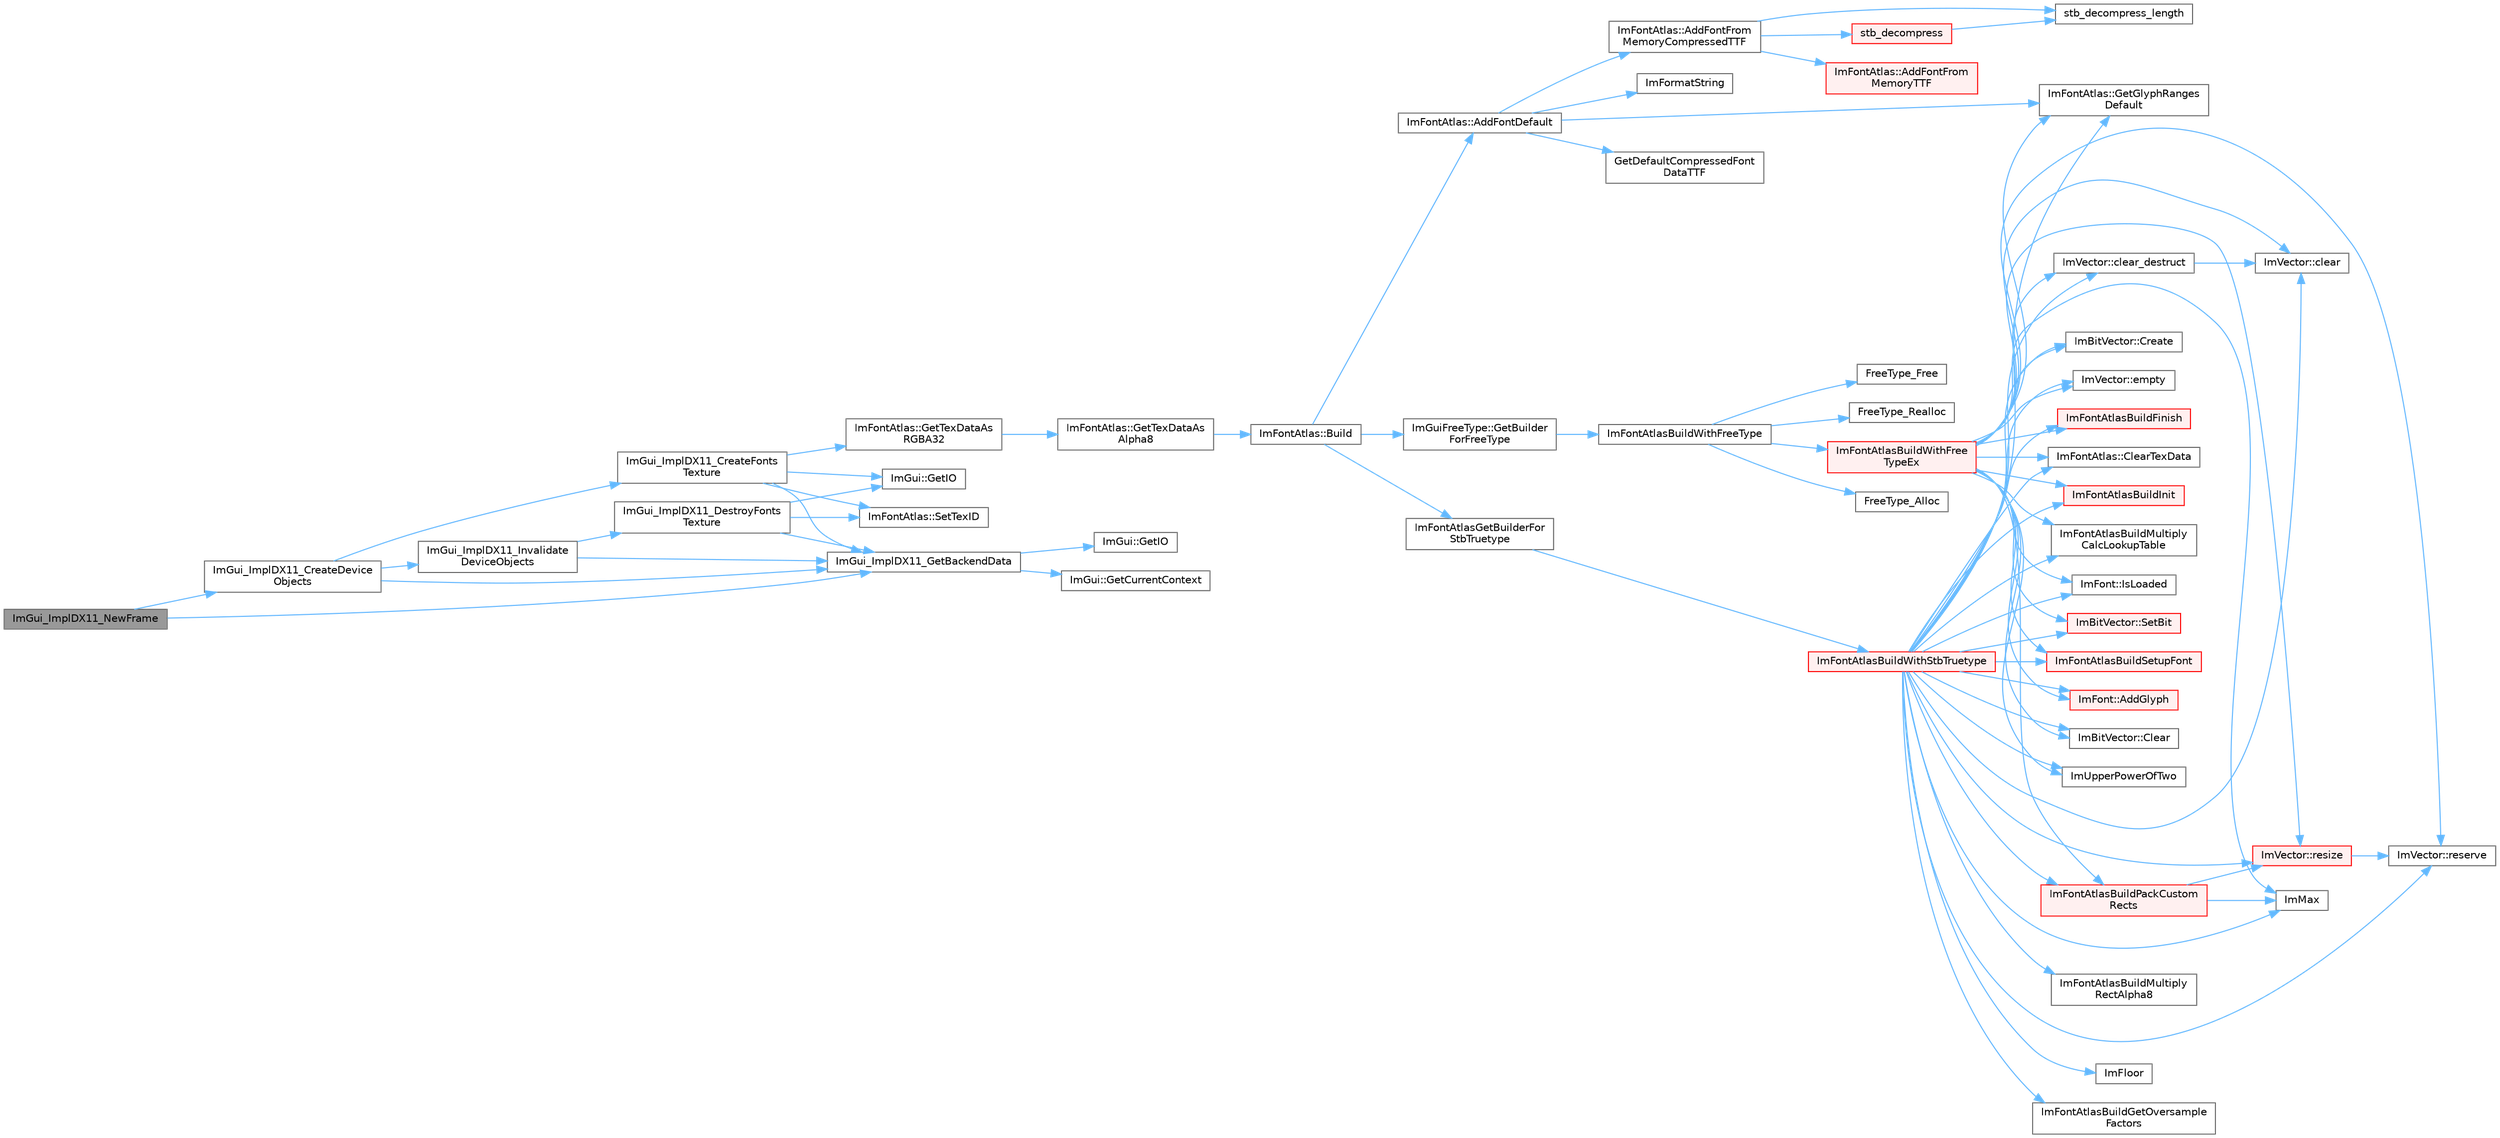digraph "ImGui_ImplDX11_NewFrame"
{
 // LATEX_PDF_SIZE
  bgcolor="transparent";
  edge [fontname=Helvetica,fontsize=10,labelfontname=Helvetica,labelfontsize=10];
  node [fontname=Helvetica,fontsize=10,shape=box,height=0.2,width=0.4];
  rankdir="LR";
  Node1 [id="Node000001",label="ImGui_ImplDX11_NewFrame",height=0.2,width=0.4,color="gray40", fillcolor="grey60", style="filled", fontcolor="black",tooltip=" "];
  Node1 -> Node2 [id="edge81_Node000001_Node000002",color="steelblue1",style="solid",tooltip=" "];
  Node2 [id="Node000002",label="ImGui_ImplDX11_CreateDevice\lObjects",height=0.2,width=0.4,color="grey40", fillcolor="white", style="filled",URL="$imgui__impl__dx11_8cpp.html#aef205e132b1e823fd6ab4c50e930ed4c",tooltip=" "];
  Node2 -> Node3 [id="edge82_Node000002_Node000003",color="steelblue1",style="solid",tooltip=" "];
  Node3 [id="Node000003",label="ImGui_ImplDX11_CreateFonts\lTexture",height=0.2,width=0.4,color="grey40", fillcolor="white", style="filled",URL="$imgui__impl__dx11_8cpp.html#a12582d810ff5c7100666bd36f12e85b6",tooltip=" "];
  Node3 -> Node4 [id="edge83_Node000003_Node000004",color="steelblue1",style="solid",tooltip=" "];
  Node4 [id="Node000004",label="ImGui::GetIO",height=0.2,width=0.4,color="grey40", fillcolor="white", style="filled",URL="$namespace_im_gui.html#a3179e560812f878f3961ce803a5d9302",tooltip=" "];
  Node3 -> Node5 [id="edge84_Node000003_Node000005",color="steelblue1",style="solid",tooltip=" "];
  Node5 [id="Node000005",label="ImFontAtlas::GetTexDataAs\lRGBA32",height=0.2,width=0.4,color="grey40", fillcolor="white", style="filled",URL="$struct_im_font_atlas.html#a8abb0c4e67ebb38249d4df71218c4eec",tooltip=" "];
  Node5 -> Node6 [id="edge85_Node000005_Node000006",color="steelblue1",style="solid",tooltip=" "];
  Node6 [id="Node000006",label="ImFontAtlas::GetTexDataAs\lAlpha8",height=0.2,width=0.4,color="grey40", fillcolor="white", style="filled",URL="$struct_im_font_atlas.html#aeff1a1044a1ab68d8f27bb2819cd9f44",tooltip=" "];
  Node6 -> Node7 [id="edge86_Node000006_Node000007",color="steelblue1",style="solid",tooltip=" "];
  Node7 [id="Node000007",label="ImFontAtlas::Build",height=0.2,width=0.4,color="grey40", fillcolor="white", style="filled",URL="$struct_im_font_atlas.html#a81e39e30dffa4dd7e458a53297451e27",tooltip=" "];
  Node7 -> Node8 [id="edge87_Node000007_Node000008",color="steelblue1",style="solid",tooltip=" "];
  Node8 [id="Node000008",label="ImFontAtlas::AddFontDefault",height=0.2,width=0.4,color="grey40", fillcolor="white", style="filled",URL="$struct_im_font_atlas.html#a9d2b4a94579bf603a0d2662cd8348cbd",tooltip=" "];
  Node8 -> Node9 [id="edge88_Node000008_Node000009",color="steelblue1",style="solid",tooltip=" "];
  Node9 [id="Node000009",label="ImFontAtlas::AddFontFrom\lMemoryCompressedTTF",height=0.2,width=0.4,color="grey40", fillcolor="white", style="filled",URL="$struct_im_font_atlas.html#a478ffa07777bf990ade02889e15a21ab",tooltip=" "];
  Node9 -> Node10 [id="edge89_Node000009_Node000010",color="steelblue1",style="solid",tooltip=" "];
  Node10 [id="Node000010",label="ImFontAtlas::AddFontFrom\lMemoryTTF",height=0.2,width=0.4,color="red", fillcolor="#FFF0F0", style="filled",URL="$struct_im_font_atlas.html#a95eec9b791e9c509180030f8176406ff",tooltip=" "];
  Node9 -> Node15 [id="edge90_Node000009_Node000015",color="steelblue1",style="solid",tooltip=" "];
  Node15 [id="Node000015",label="stb_decompress",height=0.2,width=0.4,color="red", fillcolor="#FFF0F0", style="filled",URL="$imgui__draw_8cpp.html#a23f899d930c93d351569ee83cf920570",tooltip=" "];
  Node15 -> Node17 [id="edge91_Node000015_Node000017",color="steelblue1",style="solid",tooltip=" "];
  Node17 [id="Node000017",label="stb_decompress_length",height=0.2,width=0.4,color="grey40", fillcolor="white", style="filled",URL="$imgui__draw_8cpp.html#a5a5301def23b33e2156ac79a8b65c69b",tooltip=" "];
  Node9 -> Node17 [id="edge92_Node000009_Node000017",color="steelblue1",style="solid",tooltip=" "];
  Node8 -> Node21 [id="edge93_Node000008_Node000021",color="steelblue1",style="solid",tooltip=" "];
  Node21 [id="Node000021",label="GetDefaultCompressedFont\lDataTTF",height=0.2,width=0.4,color="grey40", fillcolor="white", style="filled",URL="$imgui__draw_8cpp.html#abc3b462ef2c5ef511d4f7231e3d9b853",tooltip=" "];
  Node8 -> Node22 [id="edge94_Node000008_Node000022",color="steelblue1",style="solid",tooltip=" "];
  Node22 [id="Node000022",label="ImFontAtlas::GetGlyphRanges\lDefault",height=0.2,width=0.4,color="grey40", fillcolor="white", style="filled",URL="$struct_im_font_atlas.html#adec0df140eb1dc01c2a22a5253d62820",tooltip=" "];
  Node8 -> Node23 [id="edge95_Node000008_Node000023",color="steelblue1",style="solid",tooltip=" "];
  Node23 [id="Node000023",label="ImFormatString",height=0.2,width=0.4,color="grey40", fillcolor="white", style="filled",URL="$imgui_8cpp.html#a75ccaf7d676b1f567ba888ae42ac3809",tooltip=" "];
  Node7 -> Node24 [id="edge96_Node000007_Node000024",color="steelblue1",style="solid",tooltip=" "];
  Node24 [id="Node000024",label="ImGuiFreeType::GetBuilder\lForFreeType",height=0.2,width=0.4,color="grey40", fillcolor="white", style="filled",URL="$namespace_im_gui_free_type.html#ad0ba08f92f212ec5da9dd7a2872e0ae3",tooltip=" "];
  Node24 -> Node25 [id="edge97_Node000024_Node000025",color="steelblue1",style="solid",tooltip=" "];
  Node25 [id="Node000025",label="ImFontAtlasBuildWithFreeType",height=0.2,width=0.4,color="grey40", fillcolor="white", style="filled",URL="$imgui__freetype_8cpp.html#a59c51a543162f6d8a70c66e526f2f5fe",tooltip=" "];
  Node25 -> Node26 [id="edge98_Node000025_Node000026",color="steelblue1",style="solid",tooltip=" "];
  Node26 [id="Node000026",label="FreeType_Alloc",height=0.2,width=0.4,color="grey40", fillcolor="white", style="filled",URL="$imgui__freetype_8cpp.html#a6a98733a4a93bb0b2a6cc6c1d1c0637c",tooltip=" "];
  Node25 -> Node27 [id="edge99_Node000025_Node000027",color="steelblue1",style="solid",tooltip=" "];
  Node27 [id="Node000027",label="FreeType_Free",height=0.2,width=0.4,color="grey40", fillcolor="white", style="filled",URL="$imgui__freetype_8cpp.html#abc3aa644b842c8087c6a785b59fcf5e6",tooltip=" "];
  Node25 -> Node28 [id="edge100_Node000025_Node000028",color="steelblue1",style="solid",tooltip=" "];
  Node28 [id="Node000028",label="FreeType_Realloc",height=0.2,width=0.4,color="grey40", fillcolor="white", style="filled",URL="$imgui__freetype_8cpp.html#afb83eb710c8c6c48c842184d2b43bd72",tooltip=" "];
  Node25 -> Node29 [id="edge101_Node000025_Node000029",color="steelblue1",style="solid",tooltip=" "];
  Node29 [id="Node000029",label="ImFontAtlasBuildWithFree\lTypeEx",height=0.2,width=0.4,color="red", fillcolor="#FFF0F0", style="filled",URL="$imgui__freetype_8cpp.html#af965b039f4cb8ad8bcdc5a1981ac5d81",tooltip=" "];
  Node29 -> Node30 [id="edge102_Node000029_Node000030",color="steelblue1",style="solid",tooltip=" "];
  Node30 [id="Node000030",label="ImFont::AddGlyph",height=0.2,width=0.4,color="red", fillcolor="#FFF0F0", style="filled",URL="$struct_im_font.html#a1badad96fa8d41b4754fc7bdb826e6b2",tooltip=" "];
  Node29 -> Node34 [id="edge103_Node000029_Node000034",color="steelblue1",style="solid",tooltip=" "];
  Node34 [id="Node000034",label="ImBitVector::Clear",height=0.2,width=0.4,color="grey40", fillcolor="white", style="filled",URL="$struct_im_bit_vector.html#a6486ac9a357400a42af07909f937a659",tooltip=" "];
  Node29 -> Node35 [id="edge104_Node000029_Node000035",color="steelblue1",style="solid",tooltip=" "];
  Node35 [id="Node000035",label="ImVector::clear",height=0.2,width=0.4,color="grey40", fillcolor="white", style="filled",URL="$struct_im_vector.html#ae2d401b4ec5f1113cdb8edb5a61a38f7",tooltip=" "];
  Node29 -> Node36 [id="edge105_Node000029_Node000036",color="steelblue1",style="solid",tooltip=" "];
  Node36 [id="Node000036",label="ImVector::clear_destruct",height=0.2,width=0.4,color="grey40", fillcolor="white", style="filled",URL="$struct_im_vector.html#ac1ed34eac753156e87e8a92f78dbbe3f",tooltip=" "];
  Node36 -> Node35 [id="edge106_Node000036_Node000035",color="steelblue1",style="solid",tooltip=" "];
  Node29 -> Node12 [id="edge107_Node000029_Node000012",color="steelblue1",style="solid",tooltip=" "];
  Node12 [id="Node000012",label="ImFontAtlas::ClearTexData",height=0.2,width=0.4,color="grey40", fillcolor="white", style="filled",URL="$struct_im_font_atlas.html#a3ede4bd513bec044c77ac392ad9c6e86",tooltip=" "];
  Node29 -> Node37 [id="edge108_Node000029_Node000037",color="steelblue1",style="solid",tooltip=" "];
  Node37 [id="Node000037",label="ImBitVector::Create",height=0.2,width=0.4,color="grey40", fillcolor="white", style="filled",URL="$struct_im_bit_vector.html#a2e25a0809000ad27bfc3fb89f3d04829",tooltip=" "];
  Node29 -> Node38 [id="edge109_Node000029_Node000038",color="steelblue1",style="solid",tooltip=" "];
  Node38 [id="Node000038",label="ImVector::empty",height=0.2,width=0.4,color="grey40", fillcolor="white", style="filled",URL="$struct_im_vector.html#aa53e48a5272f4bad1099368769514ff1",tooltip=" "];
  Node29 -> Node22 [id="edge110_Node000029_Node000022",color="steelblue1",style="solid",tooltip=" "];
  Node29 -> Node40 [id="edge111_Node000029_Node000040",color="steelblue1",style="solid",tooltip=" "];
  Node40 [id="Node000040",label="ImFontAtlasBuildFinish",height=0.2,width=0.4,color="red", fillcolor="#FFF0F0", style="filled",URL="$imgui__draw_8cpp.html#adbf0ee92b3ac86e30b9e81f552d15d37",tooltip=" "];
  Node29 -> Node54 [id="edge112_Node000029_Node000054",color="steelblue1",style="solid",tooltip=" "];
  Node54 [id="Node000054",label="ImFontAtlasBuildInit",height=0.2,width=0.4,color="red", fillcolor="#FFF0F0", style="filled",URL="$imgui__draw_8cpp.html#ac050ff181df43cec0b63d834b6039c3f",tooltip=" "];
  Node29 -> Node56 [id="edge113_Node000029_Node000056",color="steelblue1",style="solid",tooltip=" "];
  Node56 [id="Node000056",label="ImFontAtlasBuildMultiply\lCalcLookupTable",height=0.2,width=0.4,color="grey40", fillcolor="white", style="filled",URL="$imgui__draw_8cpp.html#a8d5f3a053aae34ac7b93e39cb9096d06",tooltip=" "];
  Node29 -> Node57 [id="edge114_Node000029_Node000057",color="steelblue1",style="solid",tooltip=" "];
  Node57 [id="Node000057",label="ImFontAtlasBuildPackCustom\lRects",height=0.2,width=0.4,color="red", fillcolor="#FFF0F0", style="filled",URL="$imgui__draw_8cpp.html#add0fcd1708ca3540688d8277fc01bf3f",tooltip=" "];
  Node57 -> Node46 [id="edge115_Node000057_Node000046",color="steelblue1",style="solid",tooltip=" "];
  Node46 [id="Node000046",label="ImMax",height=0.2,width=0.4,color="grey40", fillcolor="white", style="filled",URL="$imgui__internal_8h.html#a7667efd95147d0422f140917c71a9226",tooltip=" "];
  Node57 -> Node58 [id="edge116_Node000057_Node000058",color="steelblue1",style="solid",tooltip=" "];
  Node58 [id="Node000058",label="ImVector::resize",height=0.2,width=0.4,color="red", fillcolor="#FFF0F0", style="filled",URL="$struct_im_vector.html#ac371dd62e56ae486b1a5038cf07eee56",tooltip=" "];
  Node58 -> Node60 [id="edge117_Node000058_Node000060",color="steelblue1",style="solid",tooltip=" "];
  Node60 [id="Node000060",label="ImVector::reserve",height=0.2,width=0.4,color="grey40", fillcolor="white", style="filled",URL="$struct_im_vector.html#a0f14f5736c3372157856eebb67123b75",tooltip=" "];
  Node29 -> Node63 [id="edge118_Node000029_Node000063",color="steelblue1",style="solid",tooltip=" "];
  Node63 [id="Node000063",label="ImFontAtlasBuildSetupFont",height=0.2,width=0.4,color="red", fillcolor="#FFF0F0", style="filled",URL="$imgui__draw_8cpp.html#a4bea0932904c84de73237df3f1f76bdd",tooltip=" "];
  Node29 -> Node46 [id="edge119_Node000029_Node000046",color="steelblue1",style="solid",tooltip=" "];
  Node29 -> Node65 [id="edge120_Node000029_Node000065",color="steelblue1",style="solid",tooltip=" "];
  Node65 [id="Node000065",label="ImUpperPowerOfTwo",height=0.2,width=0.4,color="grey40", fillcolor="white", style="filled",URL="$imgui__internal_8h.html#adae096c61c812293ec61ac541c146674",tooltip=" "];
  Node29 -> Node66 [id="edge121_Node000029_Node000066",color="steelblue1",style="solid",tooltip=" "];
  Node66 [id="Node000066",label="ImFont::IsLoaded",height=0.2,width=0.4,color="grey40", fillcolor="white", style="filled",URL="$struct_im_font.html#a97dafa61cc94e84be396d69b0d42b1ce",tooltip=" "];
  Node29 -> Node60 [id="edge122_Node000029_Node000060",color="steelblue1",style="solid",tooltip=" "];
  Node29 -> Node58 [id="edge123_Node000029_Node000058",color="steelblue1",style="solid",tooltip=" "];
  Node29 -> Node68 [id="edge124_Node000029_Node000068",color="steelblue1",style="solid",tooltip=" "];
  Node68 [id="Node000068",label="ImBitVector::SetBit",height=0.2,width=0.4,color="red", fillcolor="#FFF0F0", style="filled",URL="$struct_im_bit_vector.html#afab0abbd320b1f33d1988760be7cd39b",tooltip=" "];
  Node7 -> Node72 [id="edge125_Node000007_Node000072",color="steelblue1",style="solid",tooltip=" "];
  Node72 [id="Node000072",label="ImFontAtlasGetBuilderFor\lStbTruetype",height=0.2,width=0.4,color="grey40", fillcolor="white", style="filled",URL="$imgui__draw_8cpp.html#a4c276d0224ef420d570c9485c4c76a19",tooltip=" "];
  Node72 -> Node73 [id="edge126_Node000072_Node000073",color="steelblue1",style="solid",tooltip=" "];
  Node73 [id="Node000073",label="ImFontAtlasBuildWithStbTruetype",height=0.2,width=0.4,color="red", fillcolor="#FFF0F0", style="filled",URL="$imgui__draw_8cpp.html#a2f785bd6dd330af7a832589fa24f303a",tooltip=" "];
  Node73 -> Node30 [id="edge127_Node000073_Node000030",color="steelblue1",style="solid",tooltip=" "];
  Node73 -> Node34 [id="edge128_Node000073_Node000034",color="steelblue1",style="solid",tooltip=" "];
  Node73 -> Node35 [id="edge129_Node000073_Node000035",color="steelblue1",style="solid",tooltip=" "];
  Node73 -> Node36 [id="edge130_Node000073_Node000036",color="steelblue1",style="solid",tooltip=" "];
  Node73 -> Node12 [id="edge131_Node000073_Node000012",color="steelblue1",style="solid",tooltip=" "];
  Node73 -> Node37 [id="edge132_Node000073_Node000037",color="steelblue1",style="solid",tooltip=" "];
  Node73 -> Node38 [id="edge133_Node000073_Node000038",color="steelblue1",style="solid",tooltip=" "];
  Node73 -> Node22 [id="edge134_Node000073_Node000022",color="steelblue1",style="solid",tooltip=" "];
  Node73 -> Node74 [id="edge135_Node000073_Node000074",color="steelblue1",style="solid",tooltip=" "];
  Node74 [id="Node000074",label="ImFloor",height=0.2,width=0.4,color="grey40", fillcolor="white", style="filled",URL="$imgui__internal_8h.html#a51a84b6be21807818b857a8565d97912",tooltip=" "];
  Node73 -> Node40 [id="edge136_Node000073_Node000040",color="steelblue1",style="solid",tooltip=" "];
  Node73 -> Node75 [id="edge137_Node000073_Node000075",color="steelblue1",style="solid",tooltip=" "];
  Node75 [id="Node000075",label="ImFontAtlasBuildGetOversample\lFactors",height=0.2,width=0.4,color="grey40", fillcolor="white", style="filled",URL="$imgui__draw_8cpp.html#aa1efcf4c3caa22137e6a7d548435af5a",tooltip=" "];
  Node73 -> Node54 [id="edge138_Node000073_Node000054",color="steelblue1",style="solid",tooltip=" "];
  Node73 -> Node56 [id="edge139_Node000073_Node000056",color="steelblue1",style="solid",tooltip=" "];
  Node73 -> Node76 [id="edge140_Node000073_Node000076",color="steelblue1",style="solid",tooltip=" "];
  Node76 [id="Node000076",label="ImFontAtlasBuildMultiply\lRectAlpha8",height=0.2,width=0.4,color="grey40", fillcolor="white", style="filled",URL="$imgui__draw_8cpp.html#a8dc3feae771599949b33712b520e9060",tooltip=" "];
  Node73 -> Node57 [id="edge141_Node000073_Node000057",color="steelblue1",style="solid",tooltip=" "];
  Node73 -> Node63 [id="edge142_Node000073_Node000063",color="steelblue1",style="solid",tooltip=" "];
  Node73 -> Node46 [id="edge143_Node000073_Node000046",color="steelblue1",style="solid",tooltip=" "];
  Node73 -> Node65 [id="edge144_Node000073_Node000065",color="steelblue1",style="solid",tooltip=" "];
  Node73 -> Node66 [id="edge145_Node000073_Node000066",color="steelblue1",style="solid",tooltip=" "];
  Node73 -> Node60 [id="edge146_Node000073_Node000060",color="steelblue1",style="solid",tooltip=" "];
  Node73 -> Node58 [id="edge147_Node000073_Node000058",color="steelblue1",style="solid",tooltip=" "];
  Node73 -> Node68 [id="edge148_Node000073_Node000068",color="steelblue1",style="solid",tooltip=" "];
  Node3 -> Node89 [id="edge149_Node000003_Node000089",color="steelblue1",style="solid",tooltip=" "];
  Node89 [id="Node000089",label="ImGui_ImplDX11_GetBackendData",height=0.2,width=0.4,color="grey40", fillcolor="white", style="filled",URL="$imgui__impl__dx11_8cpp.html#a6f2fc0574f090854d5aac193780c5f32",tooltip=" "];
  Node89 -> Node90 [id="edge150_Node000089_Node000090",color="steelblue1",style="solid",tooltip=" "];
  Node90 [id="Node000090",label="ImGui::GetCurrentContext",height=0.2,width=0.4,color="grey40", fillcolor="white", style="filled",URL="$namespace_im_gui.html#af557a6de5538099a0f6047eb994bbf42",tooltip=" "];
  Node89 -> Node91 [id="edge151_Node000089_Node000091",color="steelblue1",style="solid",tooltip=" "];
  Node91 [id="Node000091",label="ImGui::GetIO",height=0.2,width=0.4,color="grey40", fillcolor="white", style="filled",URL="$namespace_im_gui.html#a7dea7d0530868f078324f14a308f0c3c",tooltip=" "];
  Node3 -> Node92 [id="edge152_Node000003_Node000092",color="steelblue1",style="solid",tooltip=" "];
  Node92 [id="Node000092",label="ImFontAtlas::SetTexID",height=0.2,width=0.4,color="grey40", fillcolor="white", style="filled",URL="$struct_im_font_atlas.html#a96ffd1956c11dac4f79b43c095828445",tooltip=" "];
  Node2 -> Node89 [id="edge153_Node000002_Node000089",color="steelblue1",style="solid",tooltip=" "];
  Node2 -> Node93 [id="edge154_Node000002_Node000093",color="steelblue1",style="solid",tooltip=" "];
  Node93 [id="Node000093",label="ImGui_ImplDX11_Invalidate\lDeviceObjects",height=0.2,width=0.4,color="grey40", fillcolor="white", style="filled",URL="$imgui__impl__dx11_8cpp.html#a17219065c158199dda392d24b9b6e8a0",tooltip=" "];
  Node93 -> Node94 [id="edge155_Node000093_Node000094",color="steelblue1",style="solid",tooltip=" "];
  Node94 [id="Node000094",label="ImGui_ImplDX11_DestroyFonts\lTexture",height=0.2,width=0.4,color="grey40", fillcolor="white", style="filled",URL="$imgui__impl__dx11_8cpp.html#aa126d36280084ce8a1641a1d5cb0cec3",tooltip=" "];
  Node94 -> Node4 [id="edge156_Node000094_Node000004",color="steelblue1",style="solid",tooltip=" "];
  Node94 -> Node89 [id="edge157_Node000094_Node000089",color="steelblue1",style="solid",tooltip=" "];
  Node94 -> Node92 [id="edge158_Node000094_Node000092",color="steelblue1",style="solid",tooltip=" "];
  Node93 -> Node89 [id="edge159_Node000093_Node000089",color="steelblue1",style="solid",tooltip=" "];
  Node1 -> Node89 [id="edge160_Node000001_Node000089",color="steelblue1",style="solid",tooltip=" "];
}

